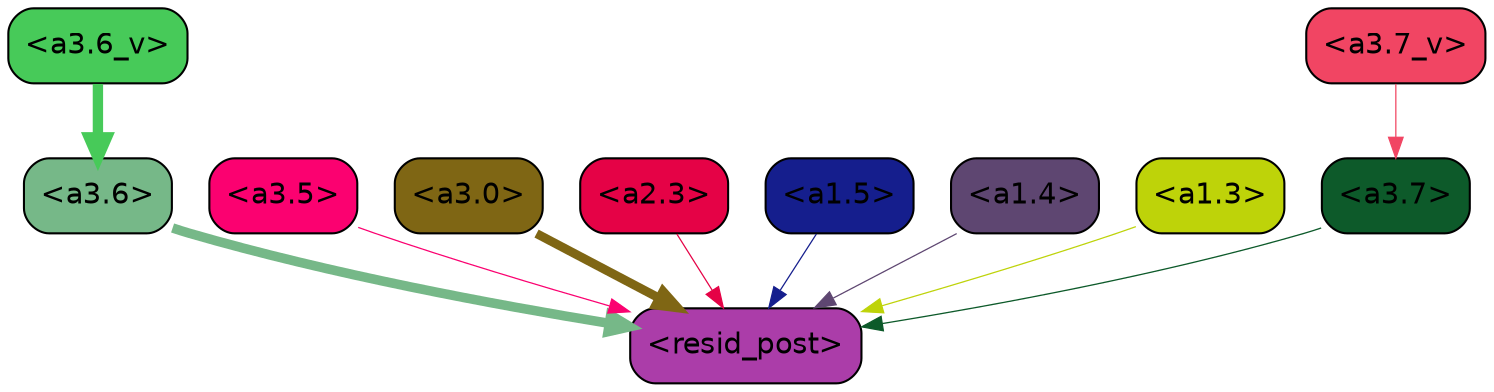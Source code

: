 strict digraph "" {
	graph [bgcolor=transparent,
		layout=dot,
		overlap=false,
		splines=true
	];
	"<a3.7>"	[color=black,
		fillcolor="#0d5a2a",
		fontname=Helvetica,
		shape=box,
		style="filled, rounded"];
	"<resid_post>"	[color=black,
		fillcolor="#ab3da9",
		fontname=Helvetica,
		shape=box,
		style="filled, rounded"];
	"<a3.7>" -> "<resid_post>"	[color="#0d5a2a",
		penwidth=0.6239100098609924];
	"<a3.6>"	[color=black,
		fillcolor="#76b888",
		fontname=Helvetica,
		shape=box,
		style="filled, rounded"];
	"<a3.6>" -> "<resid_post>"	[color="#76b888",
		penwidth=4.569062113761902];
	"<a3.5>"	[color=black,
		fillcolor="#fb0170",
		fontname=Helvetica,
		shape=box,
		style="filled, rounded"];
	"<a3.5>" -> "<resid_post>"	[color="#fb0170",
		penwidth=0.6];
	"<a3.0>"	[color=black,
		fillcolor="#7f6614",
		fontname=Helvetica,
		shape=box,
		style="filled, rounded"];
	"<a3.0>" -> "<resid_post>"	[color="#7f6614",
		penwidth=4.283544182777405];
	"<a2.3>"	[color=black,
		fillcolor="#e50246",
		fontname=Helvetica,
		shape=box,
		style="filled, rounded"];
	"<a2.3>" -> "<resid_post>"	[color="#e50246",
		penwidth=0.6];
	"<a1.5>"	[color=black,
		fillcolor="#151e8d",
		fontname=Helvetica,
		shape=box,
		style="filled, rounded"];
	"<a1.5>" -> "<resid_post>"	[color="#151e8d",
		penwidth=0.6];
	"<a1.4>"	[color=black,
		fillcolor="#5e4671",
		fontname=Helvetica,
		shape=box,
		style="filled, rounded"];
	"<a1.4>" -> "<resid_post>"	[color="#5e4671",
		penwidth=0.6];
	"<a1.3>"	[color=black,
		fillcolor="#bed309",
		fontname=Helvetica,
		shape=box,
		style="filled, rounded"];
	"<a1.3>" -> "<resid_post>"	[color="#bed309",
		penwidth=0.6];
	"<a3.7_v>"	[color=black,
		fillcolor="#f14563",
		fontname=Helvetica,
		shape=box,
		style="filled, rounded"];
	"<a3.7_v>" -> "<a3.7>"	[color="#f14563",
		penwidth=0.6];
	"<a3.6_v>"	[color=black,
		fillcolor="#47ca59",
		fontname=Helvetica,
		shape=box,
		style="filled, rounded"];
	"<a3.6_v>" -> "<a3.6>"	[color="#47ca59",
		penwidth=4.972373723983765];
}
